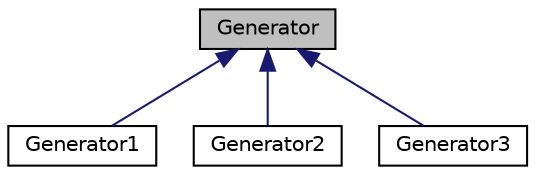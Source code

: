 digraph "Generator"
{
  edge [fontname="Helvetica",fontsize="10",labelfontname="Helvetica",labelfontsize="10"];
  node [fontname="Helvetica",fontsize="10",shape=record];
  Node1 [label="Generator",height=0.2,width=0.4,color="black", fillcolor="grey75", style="filled" fontcolor="black"];
  Node1 -> Node2 [dir="back",color="midnightblue",fontsize="10",style="solid",fontname="Helvetica"];
  Node2 [label="Generator1",height=0.2,width=0.4,color="black", fillcolor="white", style="filled",URL="$classGenerator1.html",tooltip="Klasa generatora wbudowanego. "];
  Node1 -> Node3 [dir="back",color="midnightblue",fontsize="10",style="solid",fontname="Helvetica"];
  Node3 [label="Generator2",height=0.2,width=0.4,color="black", fillcolor="white", style="filled",URL="$classGenerator2.html",tooltip="Klasa generatora Multiplikatywnego LCG. "];
  Node1 -> Node4 [dir="back",color="midnightblue",fontsize="10",style="solid",fontname="Helvetica"];
  Node4 [label="Generator3",height=0.2,width=0.4,color="black", fillcolor="white", style="filled",URL="$classGenerator3.html",tooltip="Klasa generatora generatora Fibonacciego. "];
}
